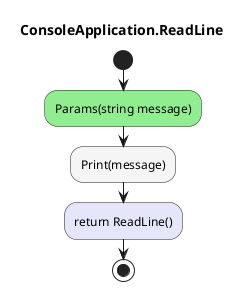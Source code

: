 @startuml ConsoleApplication.ReadLine
title ConsoleApplication.ReadLine
start
#LightGreen:Params(string message);
#WhiteSmoke:Print(message);
#Lavender:return ReadLine();
stop
@enduml
